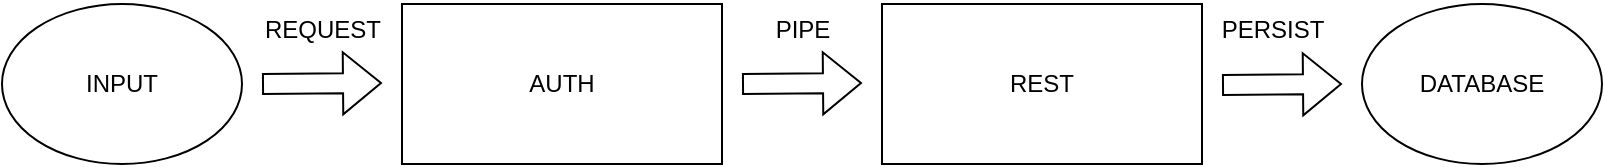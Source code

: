<mxfile version="21.3.2" type="device">
  <diagram name="Page-1" id="31MFcVkcxAJA2n9KIVHM">
    <mxGraphModel dx="2074" dy="1156" grid="1" gridSize="10" guides="1" tooltips="1" connect="1" arrows="1" fold="1" page="1" pageScale="1" pageWidth="850" pageHeight="1100" math="0" shadow="0">
      <root>
        <mxCell id="0" />
        <mxCell id="1" parent="0" />
        <mxCell id="ke3v8LX9moIcX7_ut_yC-1" value="INPUT" style="ellipse;whiteSpace=wrap;html=1;" vertex="1" parent="1">
          <mxGeometry y="120" width="120" height="80" as="geometry" />
        </mxCell>
        <mxCell id="ke3v8LX9moIcX7_ut_yC-2" value="AUTH" style="rounded=0;whiteSpace=wrap;html=1;" vertex="1" parent="1">
          <mxGeometry x="200" y="120" width="160" height="80" as="geometry" />
        </mxCell>
        <mxCell id="ke3v8LX9moIcX7_ut_yC-3" value="REST" style="rounded=0;whiteSpace=wrap;html=1;" vertex="1" parent="1">
          <mxGeometry x="440" y="120" width="160" height="80" as="geometry" />
        </mxCell>
        <mxCell id="ke3v8LX9moIcX7_ut_yC-8" value="" style="shape=flexArrow;endArrow=classic;html=1;rounded=0;" edge="1" parent="1">
          <mxGeometry width="50" height="50" relative="1" as="geometry">
            <mxPoint x="130" y="160" as="sourcePoint" />
            <mxPoint x="190" y="159.5" as="targetPoint" />
          </mxGeometry>
        </mxCell>
        <mxCell id="ke3v8LX9moIcX7_ut_yC-10" value="" style="shape=flexArrow;endArrow=classic;html=1;rounded=0;" edge="1" parent="1">
          <mxGeometry width="50" height="50" relative="1" as="geometry">
            <mxPoint x="370" y="160" as="sourcePoint" />
            <mxPoint x="430" y="159.5" as="targetPoint" />
          </mxGeometry>
        </mxCell>
        <mxCell id="ke3v8LX9moIcX7_ut_yC-11" value="" style="shape=flexArrow;endArrow=classic;html=1;rounded=0;" edge="1" parent="1">
          <mxGeometry width="50" height="50" relative="1" as="geometry">
            <mxPoint x="610" y="160.5" as="sourcePoint" />
            <mxPoint x="670" y="160" as="targetPoint" />
          </mxGeometry>
        </mxCell>
        <mxCell id="ke3v8LX9moIcX7_ut_yC-12" value="DATABASE" style="ellipse;whiteSpace=wrap;html=1;" vertex="1" parent="1">
          <mxGeometry x="680" y="120" width="120" height="80" as="geometry" />
        </mxCell>
        <mxCell id="ke3v8LX9moIcX7_ut_yC-13" value="REQUEST" style="text;html=1;align=center;verticalAlign=middle;resizable=0;points=[];autosize=1;strokeColor=none;fillColor=none;" vertex="1" parent="1">
          <mxGeometry x="120" y="118" width="80" height="30" as="geometry" />
        </mxCell>
        <mxCell id="ke3v8LX9moIcX7_ut_yC-14" value="PIPE" style="text;html=1;align=center;verticalAlign=middle;resizable=0;points=[];autosize=1;strokeColor=none;fillColor=none;" vertex="1" parent="1">
          <mxGeometry x="375" y="118" width="50" height="30" as="geometry" />
        </mxCell>
        <mxCell id="ke3v8LX9moIcX7_ut_yC-16" value="PERSIST" style="text;html=1;align=center;verticalAlign=middle;resizable=0;points=[];autosize=1;strokeColor=none;fillColor=none;" vertex="1" parent="1">
          <mxGeometry x="600" y="118" width="70" height="30" as="geometry" />
        </mxCell>
      </root>
    </mxGraphModel>
  </diagram>
</mxfile>
